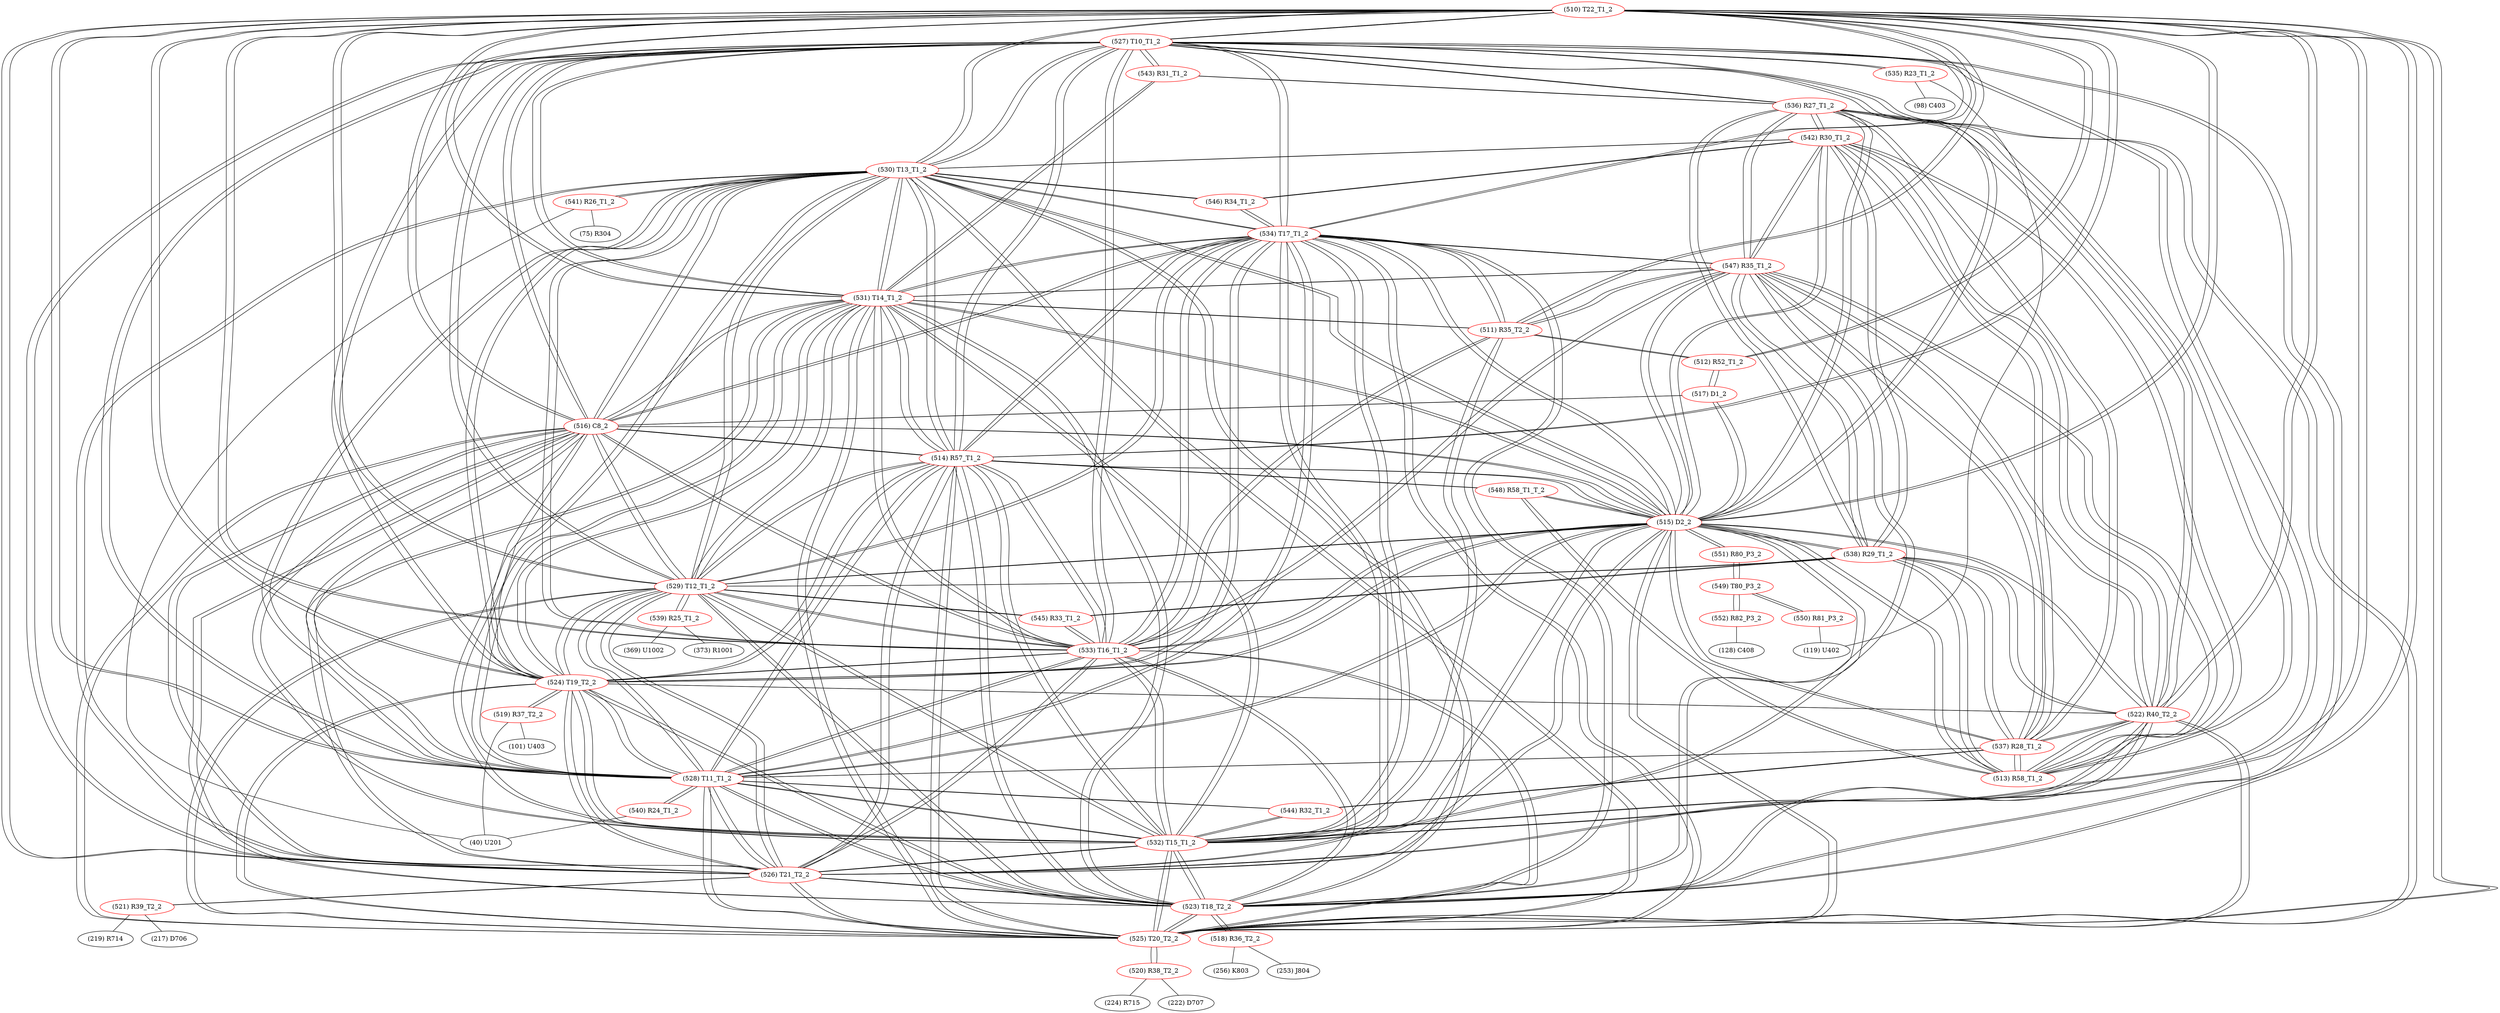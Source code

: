 graph {
	510 [label="(510) T22_T1_2" color=red]
	527 [label="(527) T10_T1_2"]
	528 [label="(528) T11_T1_2"]
	529 [label="(529) T12_T1_2"]
	530 [label="(530) T13_T1_2"]
	525 [label="(525) T20_T2_2"]
	531 [label="(531) T14_T1_2"]
	532 [label="(532) T15_T1_2"]
	523 [label="(523) T18_T2_2"]
	526 [label="(526) T21_T2_2"]
	524 [label="(524) T19_T2_2"]
	516 [label="(516) C8_2"]
	533 [label="(533) T16_T1_2"]
	534 [label="(534) T17_T1_2"]
	515 [label="(515) D2_2"]
	514 [label="(514) R57_T1_2"]
	511 [label="(511) R35_T2_2"]
	512 [label="(512) R52_T1_2"]
	522 [label="(522) R40_T2_2"]
	511 [label="(511) R35_T2_2" color=red]
	512 [label="(512) R52_T1_2"]
	510 [label="(510) T22_T1_2"]
	531 [label="(531) T14_T1_2"]
	532 [label="(532) T15_T1_2"]
	534 [label="(534) T17_T1_2"]
	533 [label="(533) T16_T1_2"]
	547 [label="(547) R35_T1_2"]
	512 [label="(512) R52_T1_2" color=red]
	517 [label="(517) D1_2"]
	511 [label="(511) R35_T2_2"]
	510 [label="(510) T22_T1_2"]
	513 [label="(513) R58_T1_2" color=red]
	515 [label="(515) D2_2"]
	522 [label="(522) R40_T2_2"]
	536 [label="(536) R27_T1_2"]
	537 [label="(537) R28_T1_2"]
	538 [label="(538) R29_T1_2"]
	542 [label="(542) R30_T1_2"]
	547 [label="(547) R35_T1_2"]
	548 [label="(548) R58_T1_T_2"]
	514 [label="(514) R57_T1_2" color=red]
	527 [label="(527) T10_T1_2"]
	528 [label="(528) T11_T1_2"]
	529 [label="(529) T12_T1_2"]
	530 [label="(530) T13_T1_2"]
	525 [label="(525) T20_T2_2"]
	531 [label="(531) T14_T1_2"]
	532 [label="(532) T15_T1_2"]
	523 [label="(523) T18_T2_2"]
	526 [label="(526) T21_T2_2"]
	524 [label="(524) T19_T2_2"]
	516 [label="(516) C8_2"]
	533 [label="(533) T16_T1_2"]
	534 [label="(534) T17_T1_2"]
	515 [label="(515) D2_2"]
	510 [label="(510) T22_T1_2"]
	548 [label="(548) R58_T1_T_2"]
	515 [label="(515) D2_2" color=red]
	513 [label="(513) R58_T1_2"]
	522 [label="(522) R40_T2_2"]
	536 [label="(536) R27_T1_2"]
	537 [label="(537) R28_T1_2"]
	538 [label="(538) R29_T1_2"]
	542 [label="(542) R30_T1_2"]
	547 [label="(547) R35_T1_2"]
	527 [label="(527) T10_T1_2"]
	528 [label="(528) T11_T1_2"]
	529 [label="(529) T12_T1_2"]
	530 [label="(530) T13_T1_2"]
	525 [label="(525) T20_T2_2"]
	531 [label="(531) T14_T1_2"]
	532 [label="(532) T15_T1_2"]
	523 [label="(523) T18_T2_2"]
	526 [label="(526) T21_T2_2"]
	524 [label="(524) T19_T2_2"]
	516 [label="(516) C8_2"]
	533 [label="(533) T16_T1_2"]
	534 [label="(534) T17_T1_2"]
	510 [label="(510) T22_T1_2"]
	514 [label="(514) R57_T1_2"]
	517 [label="(517) D1_2"]
	548 [label="(548) R58_T1_T_2"]
	551 [label="(551) R80_P3_2"]
	516 [label="(516) C8_2" color=red]
	527 [label="(527) T10_T1_2"]
	528 [label="(528) T11_T1_2"]
	529 [label="(529) T12_T1_2"]
	530 [label="(530) T13_T1_2"]
	525 [label="(525) T20_T2_2"]
	531 [label="(531) T14_T1_2"]
	532 [label="(532) T15_T1_2"]
	523 [label="(523) T18_T2_2"]
	526 [label="(526) T21_T2_2"]
	524 [label="(524) T19_T2_2"]
	533 [label="(533) T16_T1_2"]
	534 [label="(534) T17_T1_2"]
	515 [label="(515) D2_2"]
	510 [label="(510) T22_T1_2"]
	514 [label="(514) R57_T1_2"]
	517 [label="(517) D1_2"]
	517 [label="(517) D1_2" color=red]
	515 [label="(515) D2_2"]
	516 [label="(516) C8_2"]
	512 [label="(512) R52_T1_2"]
	518 [label="(518) R36_T2_2" color=red]
	256 [label="(256) K803"]
	253 [label="(253) J804"]
	523 [label="(523) T18_T2_2"]
	519 [label="(519) R37_T2_2" color=red]
	101 [label="(101) U403"]
	40 [label="(40) U201"]
	524 [label="(524) T19_T2_2"]
	520 [label="(520) R38_T2_2" color=red]
	224 [label="(224) R715"]
	222 [label="(222) D707"]
	525 [label="(525) T20_T2_2"]
	521 [label="(521) R39_T2_2" color=red]
	219 [label="(219) R714"]
	217 [label="(217) D706"]
	526 [label="(526) T21_T2_2"]
	522 [label="(522) R40_T2_2" color=red]
	515 [label="(515) D2_2"]
	513 [label="(513) R58_T1_2"]
	536 [label="(536) R27_T1_2"]
	537 [label="(537) R28_T1_2"]
	538 [label="(538) R29_T1_2"]
	542 [label="(542) R30_T1_2"]
	547 [label="(547) R35_T1_2"]
	525 [label="(525) T20_T2_2"]
	526 [label="(526) T21_T2_2"]
	524 [label="(524) T19_T2_2"]
	510 [label="(510) T22_T1_2"]
	523 [label="(523) T18_T2_2"]
	523 [label="(523) T18_T2_2" color=red]
	527 [label="(527) T10_T1_2"]
	528 [label="(528) T11_T1_2"]
	529 [label="(529) T12_T1_2"]
	530 [label="(530) T13_T1_2"]
	525 [label="(525) T20_T2_2"]
	531 [label="(531) T14_T1_2"]
	532 [label="(532) T15_T1_2"]
	526 [label="(526) T21_T2_2"]
	524 [label="(524) T19_T2_2"]
	516 [label="(516) C8_2"]
	533 [label="(533) T16_T1_2"]
	534 [label="(534) T17_T1_2"]
	515 [label="(515) D2_2"]
	510 [label="(510) T22_T1_2"]
	514 [label="(514) R57_T1_2"]
	522 [label="(522) R40_T2_2"]
	518 [label="(518) R36_T2_2"]
	524 [label="(524) T19_T2_2" color=red]
	527 [label="(527) T10_T1_2"]
	528 [label="(528) T11_T1_2"]
	529 [label="(529) T12_T1_2"]
	530 [label="(530) T13_T1_2"]
	525 [label="(525) T20_T2_2"]
	531 [label="(531) T14_T1_2"]
	532 [label="(532) T15_T1_2"]
	523 [label="(523) T18_T2_2"]
	526 [label="(526) T21_T2_2"]
	516 [label="(516) C8_2"]
	533 [label="(533) T16_T1_2"]
	534 [label="(534) T17_T1_2"]
	515 [label="(515) D2_2"]
	510 [label="(510) T22_T1_2"]
	514 [label="(514) R57_T1_2"]
	522 [label="(522) R40_T2_2"]
	519 [label="(519) R37_T2_2"]
	525 [label="(525) T20_T2_2" color=red]
	527 [label="(527) T10_T1_2"]
	528 [label="(528) T11_T1_2"]
	529 [label="(529) T12_T1_2"]
	530 [label="(530) T13_T1_2"]
	531 [label="(531) T14_T1_2"]
	532 [label="(532) T15_T1_2"]
	523 [label="(523) T18_T2_2"]
	526 [label="(526) T21_T2_2"]
	524 [label="(524) T19_T2_2"]
	516 [label="(516) C8_2"]
	533 [label="(533) T16_T1_2"]
	534 [label="(534) T17_T1_2"]
	515 [label="(515) D2_2"]
	510 [label="(510) T22_T1_2"]
	514 [label="(514) R57_T1_2"]
	522 [label="(522) R40_T2_2"]
	520 [label="(520) R38_T2_2"]
	526 [label="(526) T21_T2_2" color=red]
	527 [label="(527) T10_T1_2"]
	528 [label="(528) T11_T1_2"]
	529 [label="(529) T12_T1_2"]
	530 [label="(530) T13_T1_2"]
	525 [label="(525) T20_T2_2"]
	531 [label="(531) T14_T1_2"]
	532 [label="(532) T15_T1_2"]
	523 [label="(523) T18_T2_2"]
	524 [label="(524) T19_T2_2"]
	516 [label="(516) C8_2"]
	533 [label="(533) T16_T1_2"]
	534 [label="(534) T17_T1_2"]
	515 [label="(515) D2_2"]
	510 [label="(510) T22_T1_2"]
	514 [label="(514) R57_T1_2"]
	522 [label="(522) R40_T2_2"]
	521 [label="(521) R39_T2_2"]
	527 [label="(527) T10_T1_2" color=red]
	528 [label="(528) T11_T1_2"]
	529 [label="(529) T12_T1_2"]
	530 [label="(530) T13_T1_2"]
	525 [label="(525) T20_T2_2"]
	531 [label="(531) T14_T1_2"]
	532 [label="(532) T15_T1_2"]
	523 [label="(523) T18_T2_2"]
	526 [label="(526) T21_T2_2"]
	524 [label="(524) T19_T2_2"]
	516 [label="(516) C8_2"]
	533 [label="(533) T16_T1_2"]
	534 [label="(534) T17_T1_2"]
	515 [label="(515) D2_2"]
	510 [label="(510) T22_T1_2"]
	514 [label="(514) R57_T1_2"]
	535 [label="(535) R23_T1_2"]
	543 [label="(543) R31_T1_2"]
	536 [label="(536) R27_T1_2"]
	528 [label="(528) T11_T1_2" color=red]
	527 [label="(527) T10_T1_2"]
	529 [label="(529) T12_T1_2"]
	530 [label="(530) T13_T1_2"]
	525 [label="(525) T20_T2_2"]
	531 [label="(531) T14_T1_2"]
	532 [label="(532) T15_T1_2"]
	523 [label="(523) T18_T2_2"]
	526 [label="(526) T21_T2_2"]
	524 [label="(524) T19_T2_2"]
	516 [label="(516) C8_2"]
	533 [label="(533) T16_T1_2"]
	534 [label="(534) T17_T1_2"]
	515 [label="(515) D2_2"]
	510 [label="(510) T22_T1_2"]
	514 [label="(514) R57_T1_2"]
	540 [label="(540) R24_T1_2"]
	544 [label="(544) R32_T1_2"]
	537 [label="(537) R28_T1_2"]
	529 [label="(529) T12_T1_2" color=red]
	527 [label="(527) T10_T1_2"]
	528 [label="(528) T11_T1_2"]
	530 [label="(530) T13_T1_2"]
	525 [label="(525) T20_T2_2"]
	531 [label="(531) T14_T1_2"]
	532 [label="(532) T15_T1_2"]
	523 [label="(523) T18_T2_2"]
	526 [label="(526) T21_T2_2"]
	524 [label="(524) T19_T2_2"]
	516 [label="(516) C8_2"]
	533 [label="(533) T16_T1_2"]
	534 [label="(534) T17_T1_2"]
	515 [label="(515) D2_2"]
	510 [label="(510) T22_T1_2"]
	514 [label="(514) R57_T1_2"]
	545 [label="(545) R33_T1_2"]
	538 [label="(538) R29_T1_2"]
	539 [label="(539) R25_T1_2"]
	530 [label="(530) T13_T1_2" color=red]
	527 [label="(527) T10_T1_2"]
	528 [label="(528) T11_T1_2"]
	529 [label="(529) T12_T1_2"]
	525 [label="(525) T20_T2_2"]
	531 [label="(531) T14_T1_2"]
	532 [label="(532) T15_T1_2"]
	523 [label="(523) T18_T2_2"]
	526 [label="(526) T21_T2_2"]
	524 [label="(524) T19_T2_2"]
	516 [label="(516) C8_2"]
	533 [label="(533) T16_T1_2"]
	534 [label="(534) T17_T1_2"]
	515 [label="(515) D2_2"]
	510 [label="(510) T22_T1_2"]
	514 [label="(514) R57_T1_2"]
	546 [label="(546) R34_T1_2"]
	542 [label="(542) R30_T1_2"]
	541 [label="(541) R26_T1_2"]
	531 [label="(531) T14_T1_2" color=red]
	527 [label="(527) T10_T1_2"]
	528 [label="(528) T11_T1_2"]
	529 [label="(529) T12_T1_2"]
	530 [label="(530) T13_T1_2"]
	525 [label="(525) T20_T2_2"]
	532 [label="(532) T15_T1_2"]
	523 [label="(523) T18_T2_2"]
	526 [label="(526) T21_T2_2"]
	524 [label="(524) T19_T2_2"]
	516 [label="(516) C8_2"]
	533 [label="(533) T16_T1_2"]
	534 [label="(534) T17_T1_2"]
	515 [label="(515) D2_2"]
	510 [label="(510) T22_T1_2"]
	514 [label="(514) R57_T1_2"]
	547 [label="(547) R35_T1_2"]
	511 [label="(511) R35_T2_2"]
	543 [label="(543) R31_T1_2"]
	532 [label="(532) T15_T1_2" color=red]
	527 [label="(527) T10_T1_2"]
	528 [label="(528) T11_T1_2"]
	529 [label="(529) T12_T1_2"]
	530 [label="(530) T13_T1_2"]
	525 [label="(525) T20_T2_2"]
	531 [label="(531) T14_T1_2"]
	523 [label="(523) T18_T2_2"]
	526 [label="(526) T21_T2_2"]
	524 [label="(524) T19_T2_2"]
	516 [label="(516) C8_2"]
	533 [label="(533) T16_T1_2"]
	534 [label="(534) T17_T1_2"]
	515 [label="(515) D2_2"]
	510 [label="(510) T22_T1_2"]
	514 [label="(514) R57_T1_2"]
	547 [label="(547) R35_T1_2"]
	511 [label="(511) R35_T2_2"]
	544 [label="(544) R32_T1_2"]
	533 [label="(533) T16_T1_2" color=red]
	527 [label="(527) T10_T1_2"]
	528 [label="(528) T11_T1_2"]
	529 [label="(529) T12_T1_2"]
	530 [label="(530) T13_T1_2"]
	525 [label="(525) T20_T2_2"]
	531 [label="(531) T14_T1_2"]
	532 [label="(532) T15_T1_2"]
	523 [label="(523) T18_T2_2"]
	526 [label="(526) T21_T2_2"]
	524 [label="(524) T19_T2_2"]
	516 [label="(516) C8_2"]
	534 [label="(534) T17_T1_2"]
	515 [label="(515) D2_2"]
	510 [label="(510) T22_T1_2"]
	514 [label="(514) R57_T1_2"]
	547 [label="(547) R35_T1_2"]
	511 [label="(511) R35_T2_2"]
	545 [label="(545) R33_T1_2"]
	534 [label="(534) T17_T1_2" color=red]
	527 [label="(527) T10_T1_2"]
	528 [label="(528) T11_T1_2"]
	529 [label="(529) T12_T1_2"]
	530 [label="(530) T13_T1_2"]
	525 [label="(525) T20_T2_2"]
	531 [label="(531) T14_T1_2"]
	532 [label="(532) T15_T1_2"]
	523 [label="(523) T18_T2_2"]
	526 [label="(526) T21_T2_2"]
	524 [label="(524) T19_T2_2"]
	516 [label="(516) C8_2"]
	533 [label="(533) T16_T1_2"]
	515 [label="(515) D2_2"]
	510 [label="(510) T22_T1_2"]
	514 [label="(514) R57_T1_2"]
	547 [label="(547) R35_T1_2"]
	511 [label="(511) R35_T2_2"]
	546 [label="(546) R34_T1_2"]
	535 [label="(535) R23_T1_2" color=red]
	119 [label="(119) U402"]
	98 [label="(98) C403"]
	527 [label="(527) T10_T1_2"]
	536 [label="(536) R27_T1_2" color=red]
	515 [label="(515) D2_2"]
	513 [label="(513) R58_T1_2"]
	522 [label="(522) R40_T2_2"]
	537 [label="(537) R28_T1_2"]
	538 [label="(538) R29_T1_2"]
	542 [label="(542) R30_T1_2"]
	547 [label="(547) R35_T1_2"]
	543 [label="(543) R31_T1_2"]
	527 [label="(527) T10_T1_2"]
	537 [label="(537) R28_T1_2" color=red]
	515 [label="(515) D2_2"]
	513 [label="(513) R58_T1_2"]
	522 [label="(522) R40_T2_2"]
	536 [label="(536) R27_T1_2"]
	538 [label="(538) R29_T1_2"]
	542 [label="(542) R30_T1_2"]
	547 [label="(547) R35_T1_2"]
	544 [label="(544) R32_T1_2"]
	528 [label="(528) T11_T1_2"]
	538 [label="(538) R29_T1_2" color=red]
	515 [label="(515) D2_2"]
	513 [label="(513) R58_T1_2"]
	522 [label="(522) R40_T2_2"]
	536 [label="(536) R27_T1_2"]
	537 [label="(537) R28_T1_2"]
	542 [label="(542) R30_T1_2"]
	547 [label="(547) R35_T1_2"]
	545 [label="(545) R33_T1_2"]
	529 [label="(529) T12_T1_2"]
	539 [label="(539) R25_T1_2" color=red]
	369 [label="(369) U1002"]
	373 [label="(373) R1001"]
	529 [label="(529) T12_T1_2"]
	540 [label="(540) R24_T1_2" color=red]
	40 [label="(40) U201"]
	528 [label="(528) T11_T1_2"]
	541 [label="(541) R26_T1_2" color=red]
	40 [label="(40) U201"]
	75 [label="(75) R304"]
	530 [label="(530) T13_T1_2"]
	542 [label="(542) R30_T1_2" color=red]
	515 [label="(515) D2_2"]
	513 [label="(513) R58_T1_2"]
	522 [label="(522) R40_T2_2"]
	536 [label="(536) R27_T1_2"]
	537 [label="(537) R28_T1_2"]
	538 [label="(538) R29_T1_2"]
	547 [label="(547) R35_T1_2"]
	530 [label="(530) T13_T1_2"]
	546 [label="(546) R34_T1_2"]
	543 [label="(543) R31_T1_2" color=red]
	536 [label="(536) R27_T1_2"]
	527 [label="(527) T10_T1_2"]
	531 [label="(531) T14_T1_2"]
	544 [label="(544) R32_T1_2" color=red]
	532 [label="(532) T15_T1_2"]
	528 [label="(528) T11_T1_2"]
	537 [label="(537) R28_T1_2"]
	545 [label="(545) R33_T1_2" color=red]
	533 [label="(533) T16_T1_2"]
	538 [label="(538) R29_T1_2"]
	529 [label="(529) T12_T1_2"]
	546 [label="(546) R34_T1_2" color=red]
	534 [label="(534) T17_T1_2"]
	530 [label="(530) T13_T1_2"]
	542 [label="(542) R30_T1_2"]
	547 [label="(547) R35_T1_2" color=red]
	515 [label="(515) D2_2"]
	513 [label="(513) R58_T1_2"]
	522 [label="(522) R40_T2_2"]
	536 [label="(536) R27_T1_2"]
	537 [label="(537) R28_T1_2"]
	538 [label="(538) R29_T1_2"]
	542 [label="(542) R30_T1_2"]
	531 [label="(531) T14_T1_2"]
	532 [label="(532) T15_T1_2"]
	534 [label="(534) T17_T1_2"]
	533 [label="(533) T16_T1_2"]
	511 [label="(511) R35_T2_2"]
	548 [label="(548) R58_T1_T_2" color=red]
	514 [label="(514) R57_T1_2"]
	515 [label="(515) D2_2"]
	513 [label="(513) R58_T1_2"]
	549 [label="(549) T80_P3_2" color=red]
	550 [label="(550) R81_P3_2"]
	552 [label="(552) R82_P3_2"]
	551 [label="(551) R80_P3_2"]
	550 [label="(550) R81_P3_2" color=red]
	119 [label="(119) U402"]
	549 [label="(549) T80_P3_2"]
	551 [label="(551) R80_P3_2" color=red]
	515 [label="(515) D2_2"]
	549 [label="(549) T80_P3_2"]
	552 [label="(552) R82_P3_2" color=red]
	128 [label="(128) C408"]
	549 [label="(549) T80_P3_2"]
	510 -- 527
	510 -- 528
	510 -- 529
	510 -- 530
	510 -- 525
	510 -- 531
	510 -- 532
	510 -- 523
	510 -- 526
	510 -- 524
	510 -- 516
	510 -- 533
	510 -- 534
	510 -- 515
	510 -- 514
	510 -- 511
	510 -- 512
	510 -- 522
	511 -- 512
	511 -- 510
	511 -- 531
	511 -- 532
	511 -- 534
	511 -- 533
	511 -- 547
	512 -- 517
	512 -- 511
	512 -- 510
	513 -- 515
	513 -- 522
	513 -- 536
	513 -- 537
	513 -- 538
	513 -- 542
	513 -- 547
	513 -- 548
	514 -- 527
	514 -- 528
	514 -- 529
	514 -- 530
	514 -- 525
	514 -- 531
	514 -- 532
	514 -- 523
	514 -- 526
	514 -- 524
	514 -- 516
	514 -- 533
	514 -- 534
	514 -- 515
	514 -- 510
	514 -- 548
	515 -- 513
	515 -- 522
	515 -- 536
	515 -- 537
	515 -- 538
	515 -- 542
	515 -- 547
	515 -- 527
	515 -- 528
	515 -- 529
	515 -- 530
	515 -- 525
	515 -- 531
	515 -- 532
	515 -- 523
	515 -- 526
	515 -- 524
	515 -- 516
	515 -- 533
	515 -- 534
	515 -- 510
	515 -- 514
	515 -- 517
	515 -- 548
	515 -- 551
	516 -- 527
	516 -- 528
	516 -- 529
	516 -- 530
	516 -- 525
	516 -- 531
	516 -- 532
	516 -- 523
	516 -- 526
	516 -- 524
	516 -- 533
	516 -- 534
	516 -- 515
	516 -- 510
	516 -- 514
	516 -- 517
	517 -- 515
	517 -- 516
	517 -- 512
	518 -- 256
	518 -- 253
	518 -- 523
	519 -- 101
	519 -- 40
	519 -- 524
	520 -- 224
	520 -- 222
	520 -- 525
	521 -- 219
	521 -- 217
	521 -- 526
	522 -- 515
	522 -- 513
	522 -- 536
	522 -- 537
	522 -- 538
	522 -- 542
	522 -- 547
	522 -- 525
	522 -- 526
	522 -- 524
	522 -- 510
	522 -- 523
	523 -- 527
	523 -- 528
	523 -- 529
	523 -- 530
	523 -- 525
	523 -- 531
	523 -- 532
	523 -- 526
	523 -- 524
	523 -- 516
	523 -- 533
	523 -- 534
	523 -- 515
	523 -- 510
	523 -- 514
	523 -- 522
	523 -- 518
	524 -- 527
	524 -- 528
	524 -- 529
	524 -- 530
	524 -- 525
	524 -- 531
	524 -- 532
	524 -- 523
	524 -- 526
	524 -- 516
	524 -- 533
	524 -- 534
	524 -- 515
	524 -- 510
	524 -- 514
	524 -- 522
	524 -- 519
	525 -- 527
	525 -- 528
	525 -- 529
	525 -- 530
	525 -- 531
	525 -- 532
	525 -- 523
	525 -- 526
	525 -- 524
	525 -- 516
	525 -- 533
	525 -- 534
	525 -- 515
	525 -- 510
	525 -- 514
	525 -- 522
	525 -- 520
	526 -- 527
	526 -- 528
	526 -- 529
	526 -- 530
	526 -- 525
	526 -- 531
	526 -- 532
	526 -- 523
	526 -- 524
	526 -- 516
	526 -- 533
	526 -- 534
	526 -- 515
	526 -- 510
	526 -- 514
	526 -- 522
	526 -- 521
	527 -- 528
	527 -- 529
	527 -- 530
	527 -- 525
	527 -- 531
	527 -- 532
	527 -- 523
	527 -- 526
	527 -- 524
	527 -- 516
	527 -- 533
	527 -- 534
	527 -- 515
	527 -- 510
	527 -- 514
	527 -- 535
	527 -- 543
	527 -- 536
	528 -- 527
	528 -- 529
	528 -- 530
	528 -- 525
	528 -- 531
	528 -- 532
	528 -- 523
	528 -- 526
	528 -- 524
	528 -- 516
	528 -- 533
	528 -- 534
	528 -- 515
	528 -- 510
	528 -- 514
	528 -- 540
	528 -- 544
	528 -- 537
	529 -- 527
	529 -- 528
	529 -- 530
	529 -- 525
	529 -- 531
	529 -- 532
	529 -- 523
	529 -- 526
	529 -- 524
	529 -- 516
	529 -- 533
	529 -- 534
	529 -- 515
	529 -- 510
	529 -- 514
	529 -- 545
	529 -- 538
	529 -- 539
	530 -- 527
	530 -- 528
	530 -- 529
	530 -- 525
	530 -- 531
	530 -- 532
	530 -- 523
	530 -- 526
	530 -- 524
	530 -- 516
	530 -- 533
	530 -- 534
	530 -- 515
	530 -- 510
	530 -- 514
	530 -- 546
	530 -- 542
	530 -- 541
	531 -- 527
	531 -- 528
	531 -- 529
	531 -- 530
	531 -- 525
	531 -- 532
	531 -- 523
	531 -- 526
	531 -- 524
	531 -- 516
	531 -- 533
	531 -- 534
	531 -- 515
	531 -- 510
	531 -- 514
	531 -- 547
	531 -- 511
	531 -- 543
	532 -- 527
	532 -- 528
	532 -- 529
	532 -- 530
	532 -- 525
	532 -- 531
	532 -- 523
	532 -- 526
	532 -- 524
	532 -- 516
	532 -- 533
	532 -- 534
	532 -- 515
	532 -- 510
	532 -- 514
	532 -- 547
	532 -- 511
	532 -- 544
	533 -- 527
	533 -- 528
	533 -- 529
	533 -- 530
	533 -- 525
	533 -- 531
	533 -- 532
	533 -- 523
	533 -- 526
	533 -- 524
	533 -- 516
	533 -- 534
	533 -- 515
	533 -- 510
	533 -- 514
	533 -- 547
	533 -- 511
	533 -- 545
	534 -- 527
	534 -- 528
	534 -- 529
	534 -- 530
	534 -- 525
	534 -- 531
	534 -- 532
	534 -- 523
	534 -- 526
	534 -- 524
	534 -- 516
	534 -- 533
	534 -- 515
	534 -- 510
	534 -- 514
	534 -- 547
	534 -- 511
	534 -- 546
	535 -- 119
	535 -- 98
	535 -- 527
	536 -- 515
	536 -- 513
	536 -- 522
	536 -- 537
	536 -- 538
	536 -- 542
	536 -- 547
	536 -- 543
	536 -- 527
	537 -- 515
	537 -- 513
	537 -- 522
	537 -- 536
	537 -- 538
	537 -- 542
	537 -- 547
	537 -- 544
	537 -- 528
	538 -- 515
	538 -- 513
	538 -- 522
	538 -- 536
	538 -- 537
	538 -- 542
	538 -- 547
	538 -- 545
	538 -- 529
	539 -- 369
	539 -- 373
	539 -- 529
	540 -- 40
	540 -- 528
	541 -- 40
	541 -- 75
	541 -- 530
	542 -- 515
	542 -- 513
	542 -- 522
	542 -- 536
	542 -- 537
	542 -- 538
	542 -- 547
	542 -- 530
	542 -- 546
	543 -- 536
	543 -- 527
	543 -- 531
	544 -- 532
	544 -- 528
	544 -- 537
	545 -- 533
	545 -- 538
	545 -- 529
	546 -- 534
	546 -- 530
	546 -- 542
	547 -- 515
	547 -- 513
	547 -- 522
	547 -- 536
	547 -- 537
	547 -- 538
	547 -- 542
	547 -- 531
	547 -- 532
	547 -- 534
	547 -- 533
	547 -- 511
	548 -- 514
	548 -- 515
	548 -- 513
	549 -- 550
	549 -- 552
	549 -- 551
	550 -- 119
	550 -- 549
	551 -- 515
	551 -- 549
	552 -- 128
	552 -- 549
}